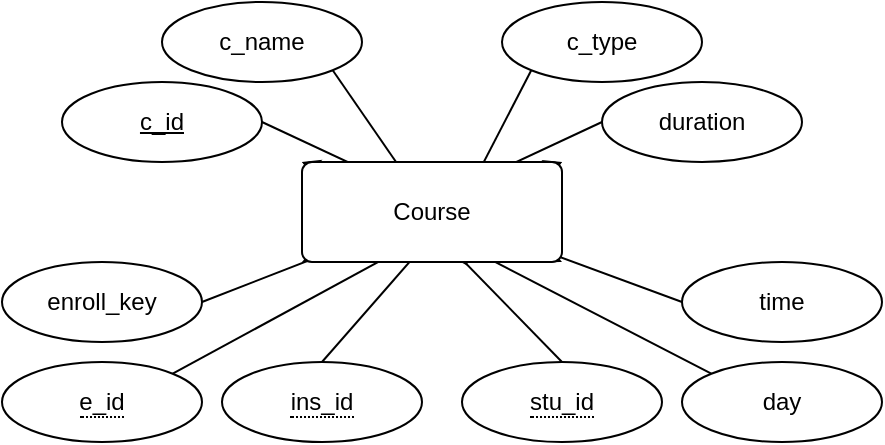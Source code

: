 <mxfile version="17.4.6" type="device"><diagram id="b7XQ8zQZfLqNqdFqWuyy" name="Page-1"><mxGraphModel dx="526" dy="482" grid="0" gridSize="10" guides="1" tooltips="1" connect="1" arrows="1" fold="1" page="1" pageScale="1" pageWidth="1169" pageHeight="1654" math="0" shadow="0"><root><mxCell id="0"/><mxCell id="1" parent="0"/><mxCell id="6NV02l5O11HTxcSKCPx8-16" style="edgeStyle=none;rounded=0;orthogonalLoop=1;jettySize=auto;html=1;exitX=0;exitY=1;exitDx=0;exitDy=0;entryX=0.5;entryY=1;entryDx=0;entryDy=0;" edge="1" parent="1" source="6NV02l5O11HTxcSKCPx8-7" target="6NV02l5O11HTxcSKCPx8-1"><mxGeometry relative="1" as="geometry"/></mxCell><mxCell id="6NV02l5O11HTxcSKCPx8-17" style="edgeStyle=none;rounded=0;orthogonalLoop=1;jettySize=auto;html=1;exitX=0;exitY=0.5;exitDx=0;exitDy=0;" edge="1" parent="1" source="6NV02l5O11HTxcSKCPx8-2"><mxGeometry relative="1" as="geometry"><mxPoint x="200" y="270" as="targetPoint"/></mxGeometry></mxCell><mxCell id="6NV02l5O11HTxcSKCPx8-21" style="edgeStyle=none;rounded=0;orthogonalLoop=1;jettySize=auto;html=1;exitX=0;exitY=0.5;exitDx=0;exitDy=0;entryX=0;entryY=0;entryDx=0;entryDy=0;" edge="1" parent="1" source="6NV02l5O11HTxcSKCPx8-4" target="6NV02l5O11HTxcSKCPx8-1"><mxGeometry relative="1" as="geometry"/></mxCell><mxCell id="6NV02l5O11HTxcSKCPx8-22" style="edgeStyle=none;rounded=0;orthogonalLoop=1;jettySize=auto;html=1;exitX=0;exitY=0;exitDx=0;exitDy=0;" edge="1" parent="1" source="6NV02l5O11HTxcSKCPx8-5"><mxGeometry relative="1" as="geometry"><mxPoint x="200" y="220" as="targetPoint"/></mxGeometry></mxCell><mxCell id="6NV02l5O11HTxcSKCPx8-23" style="edgeStyle=none;rounded=0;orthogonalLoop=1;jettySize=auto;html=1;exitX=0.5;exitY=0;exitDx=0;exitDy=0;entryX=0.25;entryY=0;entryDx=0;entryDy=0;" edge="1" parent="1" source="6NV02l5O11HTxcSKCPx8-13" target="6NV02l5O11HTxcSKCPx8-1"><mxGeometry relative="1" as="geometry"><mxPoint x="200" y="220" as="targetPoint"/></mxGeometry></mxCell><mxCell id="6NV02l5O11HTxcSKCPx8-20" style="edgeStyle=none;rounded=0;orthogonalLoop=1;jettySize=auto;html=1;exitX=0.5;exitY=0;exitDx=0;exitDy=0;entryX=0.75;entryY=0;entryDx=0;entryDy=0;" edge="1" parent="1" source="6NV02l5O11HTxcSKCPx8-12" target="6NV02l5O11HTxcSKCPx8-1"><mxGeometry relative="1" as="geometry"/></mxCell><mxCell id="6NV02l5O11HTxcSKCPx8-19" style="edgeStyle=none;rounded=0;orthogonalLoop=1;jettySize=auto;html=1;exitX=1;exitY=0;exitDx=0;exitDy=0;" edge="1" parent="1" source="6NV02l5O11HTxcSKCPx8-11"><mxGeometry relative="1" as="geometry"><mxPoint x="330" y="220" as="targetPoint"/></mxGeometry></mxCell><mxCell id="6NV02l5O11HTxcSKCPx8-18" style="edgeStyle=none;rounded=0;orthogonalLoop=1;jettySize=auto;html=1;exitX=1;exitY=0.5;exitDx=0;exitDy=0;entryX=1;entryY=0;entryDx=0;entryDy=0;" edge="1" parent="1" source="6NV02l5O11HTxcSKCPx8-8" target="6NV02l5O11HTxcSKCPx8-1"><mxGeometry relative="1" as="geometry"/></mxCell><mxCell id="6NV02l5O11HTxcSKCPx8-14" style="rounded=0;orthogonalLoop=1;jettySize=auto;html=1;exitX=1;exitY=0.5;exitDx=0;exitDy=0;entryX=1;entryY=1;entryDx=0;entryDy=0;" edge="1" parent="1" source="6NV02l5O11HTxcSKCPx8-3" target="6NV02l5O11HTxcSKCPx8-1"><mxGeometry relative="1" as="geometry"/></mxCell><mxCell id="6NV02l5O11HTxcSKCPx8-15" style="edgeStyle=none;rounded=0;orthogonalLoop=1;jettySize=auto;html=1;exitX=1;exitY=1;exitDx=0;exitDy=0;entryX=0.638;entryY=1.04;entryDx=0;entryDy=0;entryPerimeter=0;" edge="1" parent="1" source="6NV02l5O11HTxcSKCPx8-6" target="6NV02l5O11HTxcSKCPx8-1"><mxGeometry relative="1" as="geometry"><mxPoint x="330" y="270" as="targetPoint"/></mxGeometry></mxCell><mxCell id="6NV02l5O11HTxcSKCPx8-1" value="Course" style="rounded=1;arcSize=10;whiteSpace=wrap;html=1;align=center;" vertex="1" parent="1"><mxGeometry x="200" y="220" width="130" height="50" as="geometry"/></mxCell><mxCell id="6NV02l5O11HTxcSKCPx8-2" value="duration" style="ellipse;whiteSpace=wrap;html=1;align=center;" vertex="1" parent="1"><mxGeometry x="350" y="180" width="100" height="40" as="geometry"/></mxCell><mxCell id="6NV02l5O11HTxcSKCPx8-3" value="c_id" style="ellipse;whiteSpace=wrap;html=1;align=center;fontStyle=4;" vertex="1" parent="1"><mxGeometry x="80" y="180" width="100" height="40" as="geometry"/></mxCell><mxCell id="6NV02l5O11HTxcSKCPx8-4" value="time" style="ellipse;whiteSpace=wrap;html=1;align=center;" vertex="1" parent="1"><mxGeometry x="390" y="270" width="100" height="40" as="geometry"/></mxCell><mxCell id="6NV02l5O11HTxcSKCPx8-5" value="day" style="ellipse;whiteSpace=wrap;html=1;align=center;" vertex="1" parent="1"><mxGeometry x="390" y="320" width="100" height="40" as="geometry"/></mxCell><mxCell id="6NV02l5O11HTxcSKCPx8-6" value="c_name" style="ellipse;whiteSpace=wrap;html=1;align=center;" vertex="1" parent="1"><mxGeometry x="130" y="140" width="100" height="40" as="geometry"/></mxCell><mxCell id="6NV02l5O11HTxcSKCPx8-7" value="c_type" style="ellipse;whiteSpace=wrap;html=1;align=center;" vertex="1" parent="1"><mxGeometry x="300" y="140" width="100" height="40" as="geometry"/></mxCell><mxCell id="6NV02l5O11HTxcSKCPx8-8" value="enroll_key" style="ellipse;whiteSpace=wrap;html=1;align=center;" vertex="1" parent="1"><mxGeometry x="50" y="270" width="100" height="40" as="geometry"/></mxCell><mxCell id="6NV02l5O11HTxcSKCPx8-11" value="&lt;span style=&quot;border-bottom: 1px dotted&quot;&gt;e_id&lt;/span&gt;" style="ellipse;whiteSpace=wrap;html=1;align=center;" vertex="1" parent="1"><mxGeometry x="50" y="320" width="100" height="40" as="geometry"/></mxCell><mxCell id="6NV02l5O11HTxcSKCPx8-12" value="&lt;span style=&quot;border-bottom: 1px dotted&quot;&gt;ins_id&lt;/span&gt;" style="ellipse;whiteSpace=wrap;html=1;align=center;" vertex="1" parent="1"><mxGeometry x="160" y="320" width="100" height="40" as="geometry"/></mxCell><mxCell id="6NV02l5O11HTxcSKCPx8-13" value="&lt;span style=&quot;border-bottom: 1px dotted&quot;&gt;stu_id&lt;/span&gt;" style="ellipse;whiteSpace=wrap;html=1;align=center;" vertex="1" parent="1"><mxGeometry x="280" y="320" width="100" height="40" as="geometry"/></mxCell></root></mxGraphModel></diagram></mxfile>